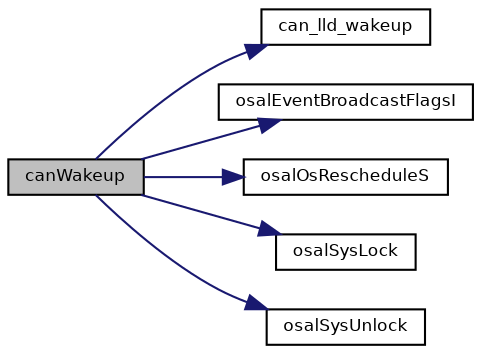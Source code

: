 digraph "canWakeup"
{
  bgcolor="transparent";
  edge [fontname="Helvetica",fontsize="8",labelfontname="Helvetica",labelfontsize="8"];
  node [fontname="Helvetica",fontsize="8",shape=record];
  rankdir="LR";
  Node37 [label="canWakeup",height=0.2,width=0.4,color="black", fillcolor="grey75", style="filled", fontcolor="black"];
  Node37 -> Node38 [color="midnightblue",fontsize="8",style="solid",fontname="Helvetica"];
  Node38 [label="can_lld_wakeup",height=0.2,width=0.4,color="black",URL="$group___c_a_n.html#ga7a5e18d180ae064548783e6ac18903ba",tooltip="Enforces leaving the sleep mode. "];
  Node37 -> Node39 [color="midnightblue",fontsize="8",style="solid",fontname="Helvetica"];
  Node39 [label="osalEventBroadcastFlagsI",height=0.2,width=0.4,color="black",URL="$group___o_s_a_l.html#gaf8ec0981fbd7d926f77095f3dbbb13d7",tooltip="Add flags to an event source object. "];
  Node37 -> Node40 [color="midnightblue",fontsize="8",style="solid",fontname="Helvetica"];
  Node40 [label="osalOsRescheduleS",height=0.2,width=0.4,color="black",URL="$group___o_s_a_l.html#ga5850406055069d6a9b88103ad34b111d",tooltip="Checks if a reschedule is required and performs it. "];
  Node37 -> Node41 [color="midnightblue",fontsize="8",style="solid",fontname="Helvetica"];
  Node41 [label="osalSysLock",height=0.2,width=0.4,color="black",URL="$group___o_s_a_l.html#ga0cb5e528b0114b4ca61c2eb65a0515fa",tooltip="Enters a critical zone from thread context. "];
  Node37 -> Node42 [color="midnightblue",fontsize="8",style="solid",fontname="Helvetica"];
  Node42 [label="osalSysUnlock",height=0.2,width=0.4,color="black",URL="$group___o_s_a_l.html#ga17dbf4a1761019b8d94f43832c506543",tooltip="Leaves a critical zone from thread context. "];
}
